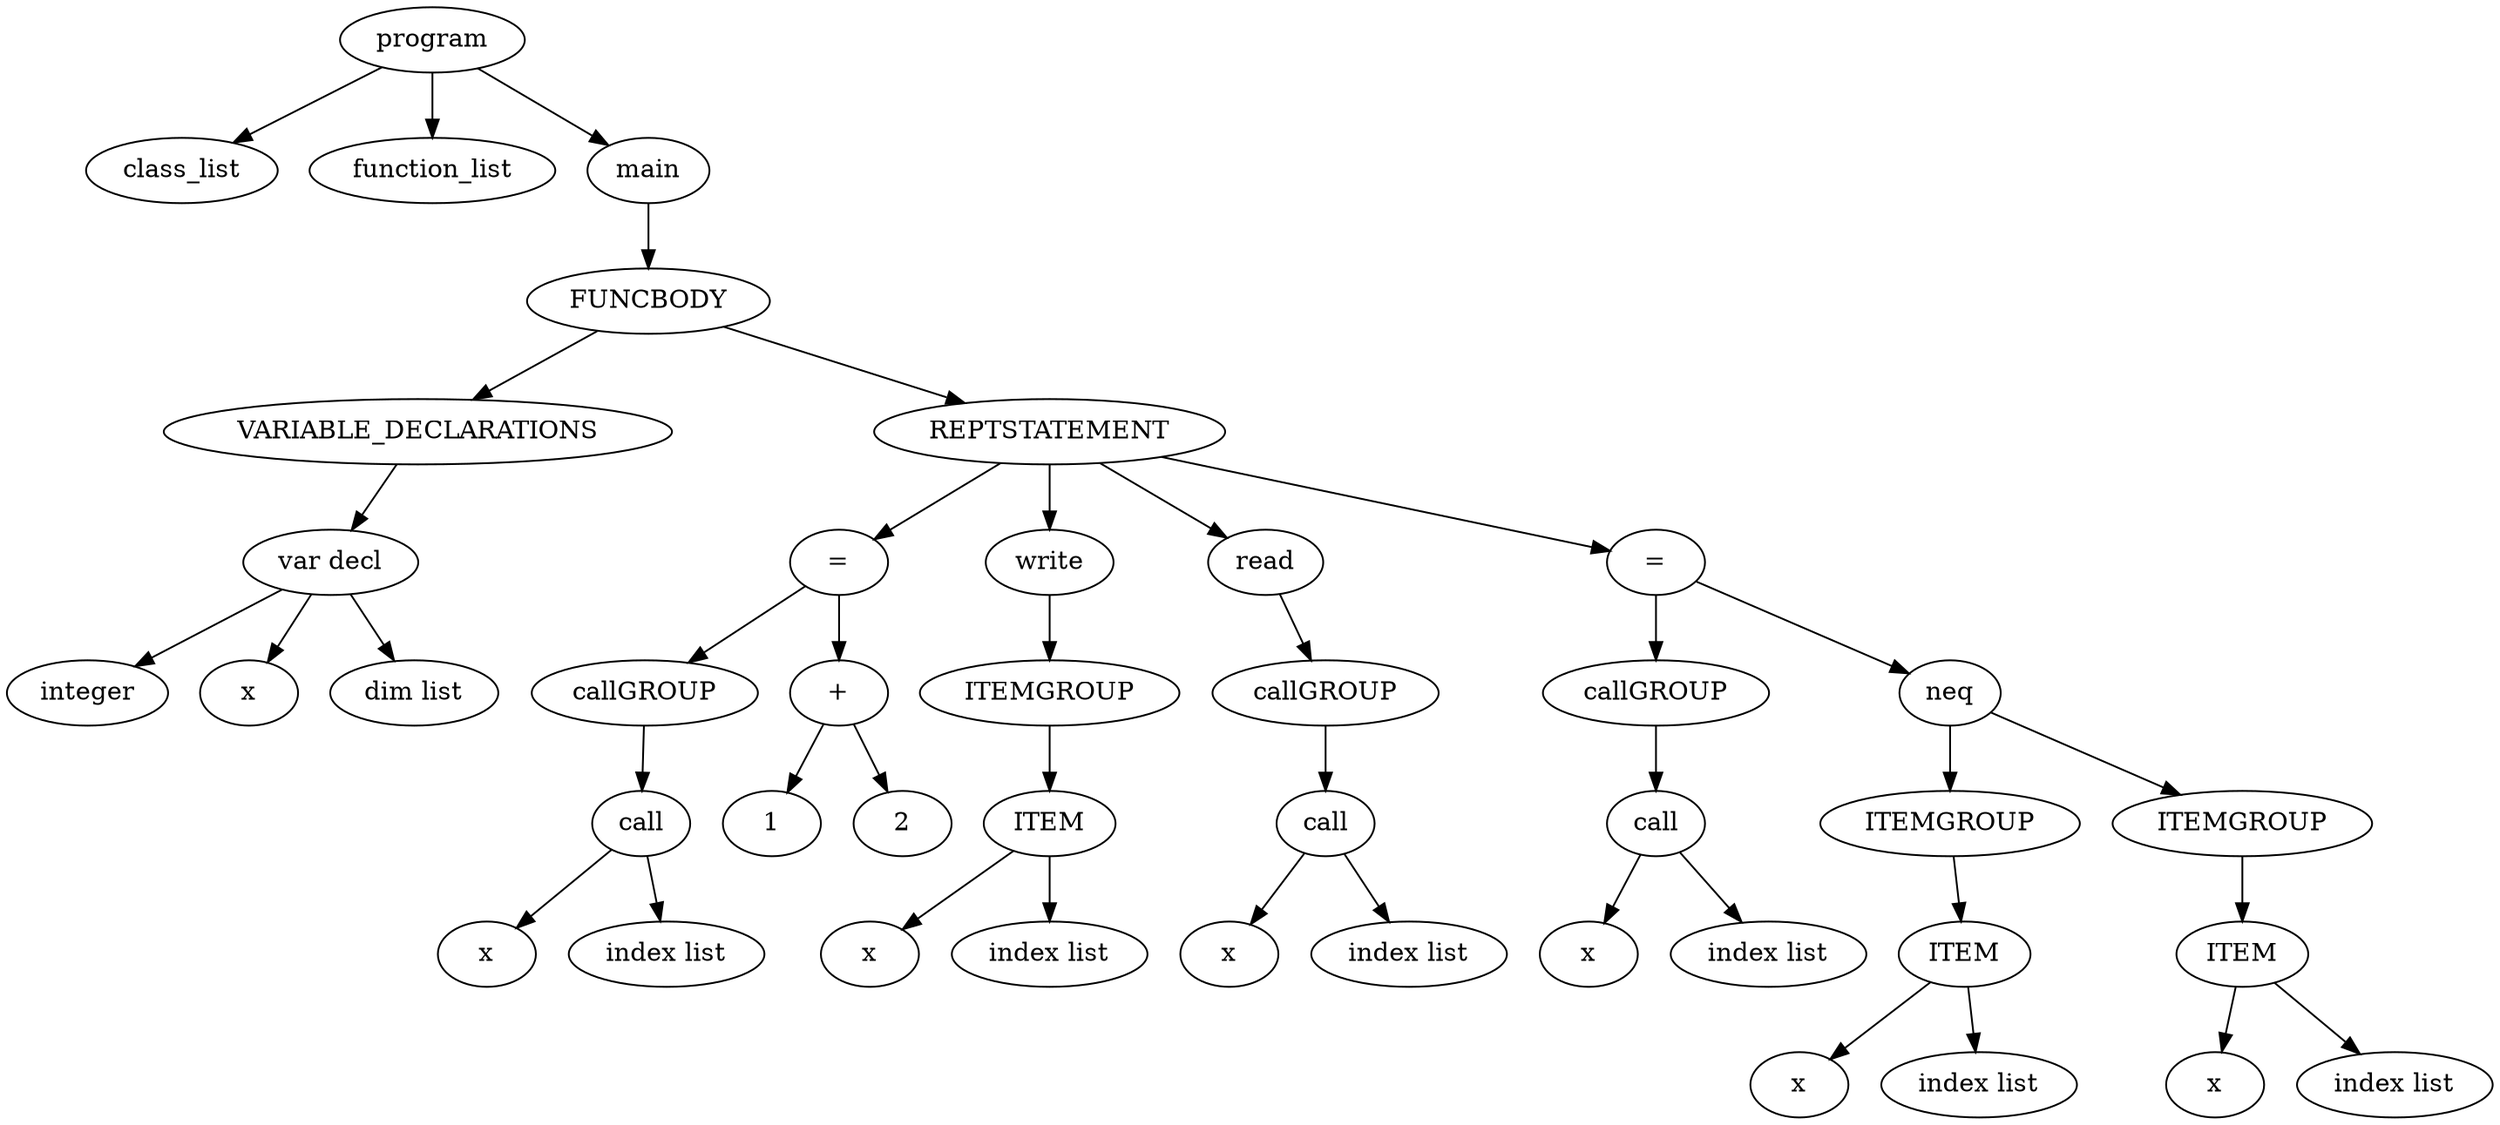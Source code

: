 digraph AST {
0[label="program"]
0->1
0->2
0->3
3[label="main"]
3->4
4[label="FUNCBODY"]
4->5
4->11
11[label="REPTSTATEMENT"]
11->16
11->25
11->35
11->46
46[label="="]
46->45
46->54
54[label="neq"]
54->51
54->59
59[label="ITEMGROUP"]
59->55
55[label="ITEM"]
55->56
55->57
57[label="index list"]
56[label="x"]
51[label="ITEMGROUP"]
51->47
47[label="ITEM"]
47->48
47->49
49[label="index list"]
48[label="x"]
45[label="callGROUP"]
45->42
42[label="call"]
42->43
42->44
44[label="index list"]
43[label="x"]
35[label="read"]
35->40
40[label="callGROUP"]
40->36
36[label="call"]
36->37
36->38
38[label="index list"]
37[label="x"]
25[label="write"]
25->30
30[label="ITEMGROUP"]
30->26
26[label="ITEM"]
26->27
26->28
28[label="index list"]
27[label="x"]
16[label="="]
16->15
16->19
19[label="+"]
19->17
19->20
20[label="2"]
17[label="1"]
15[label="callGROUP"]
15->12
12[label="call"]
12->13
12->14
14[label="index list"]
13[label="x"]
5[label="VARIABLE_DECLARATIONS"]
5->7
7[label="var decl"]
7->6
7->8
7->9
9[label="dim list"]
8[label="x"]
6[label="integer"]
2[label="function_list"]
1[label="class_list"]
}
